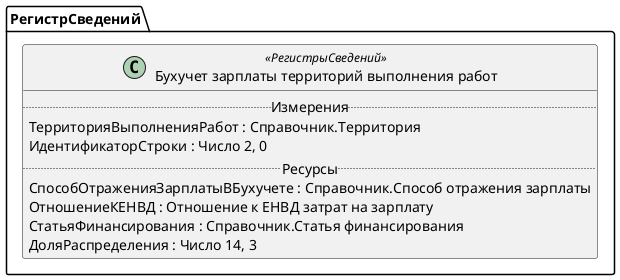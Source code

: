 ﻿@startuml БухучетЗарплатыТерриторийВыполненияРабот
'!include templates.wsd
'..\include templates.wsd
class РегистрСведений.БухучетЗарплатыТерриторийВыполненияРабот as "Бухучет зарплаты территорий выполнения работ" <<РегистрыСведений>>
{
..Измерения..
ТерриторияВыполненияРабот : Справочник.Территория
ИдентификаторСтроки : Число 2, 0
..Ресурсы..
СпособОтраженияЗарплатыВБухучете : Справочник.Способ отражения зарплаты
ОтношениеКЕНВД : Отношение к ЕНВД затрат на зарплату
СтатьяФинансирования : Справочник.Статья финансирования
ДоляРаспределения : Число 14, 3
}
@enduml

